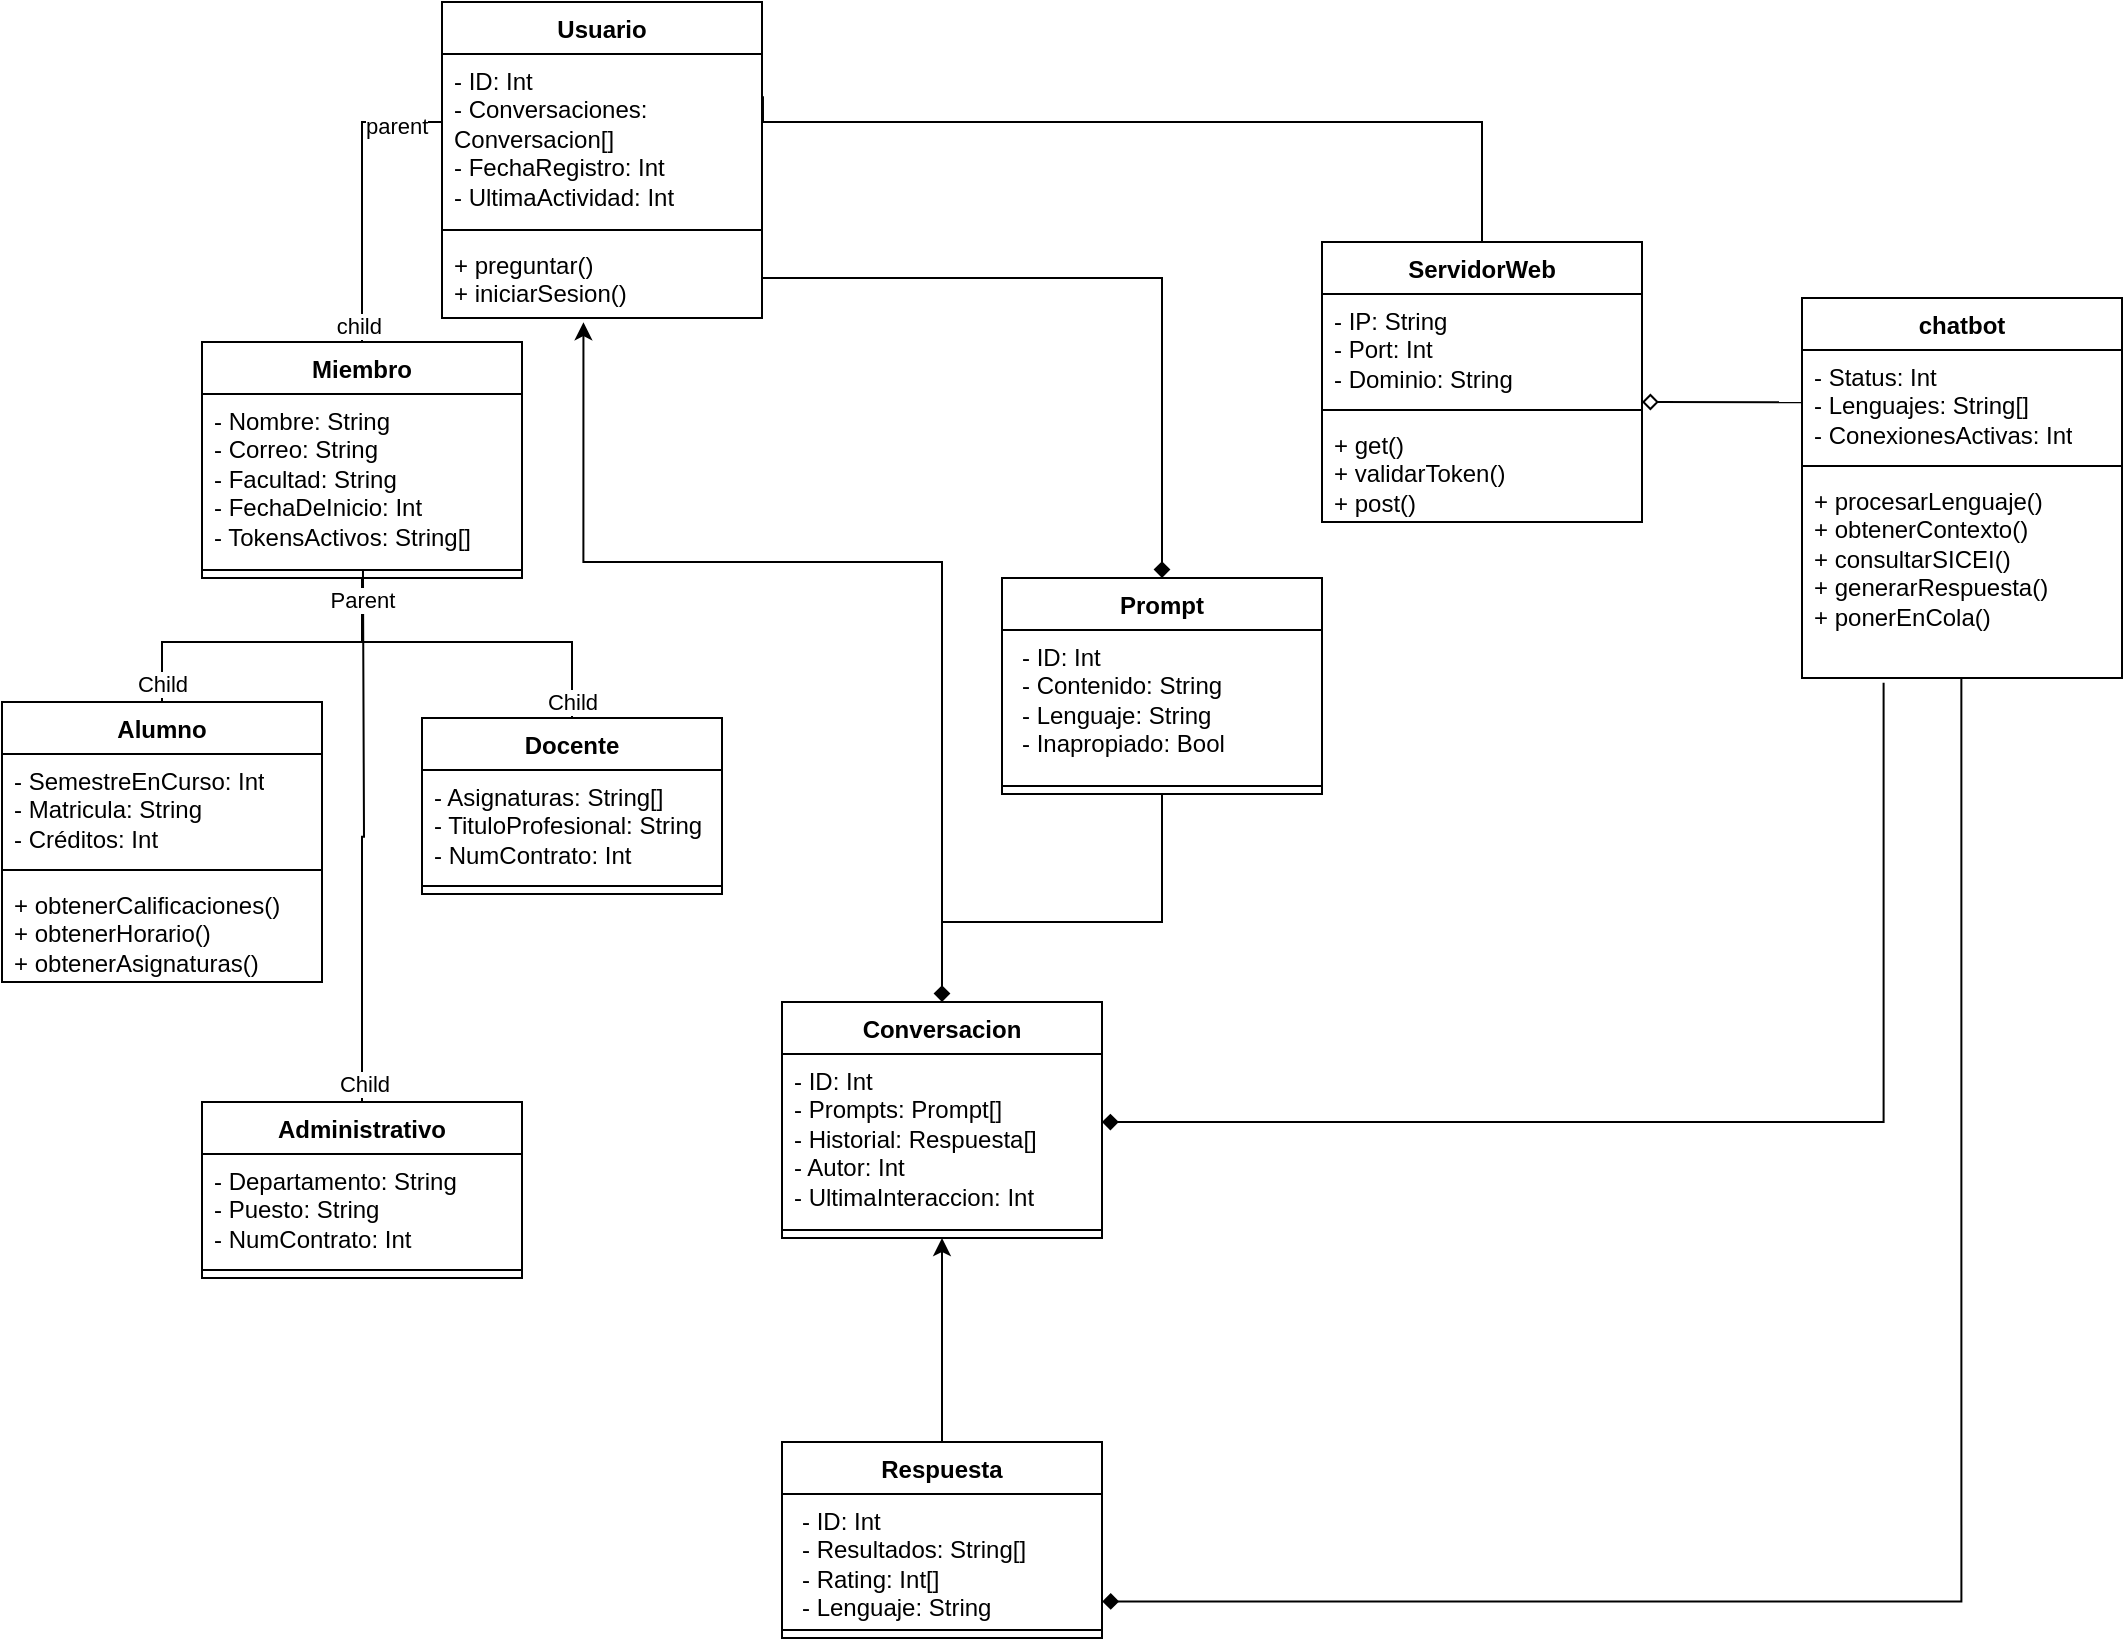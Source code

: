 <mxfile version="24.7.17">
  <diagram name="Page-1" id="NrVOWqTqC9JflpnS6QLW">
    <mxGraphModel dx="1593" dy="929" grid="1" gridSize="10" guides="1" tooltips="1" connect="1" arrows="1" fold="1" page="1" pageScale="1" pageWidth="1100" pageHeight="850" math="0" shadow="0">
      <root>
        <mxCell id="0" />
        <mxCell id="1" parent="0" />
        <mxCell id="qGWCjoWgSx9h2fH8xWv7-16" style="edgeStyle=orthogonalEdgeStyle;rounded=0;orthogonalLoop=1;jettySize=auto;html=1;entryX=0.5;entryY=1;entryDx=0;entryDy=0;strokeColor=default;curved=0;startArrow=none;startFill=0;endArrow=none;endFill=0;" parent="1" source="RIgYpcFcjzrUZQ1iKc-5-1" target="RIgYpcFcjzrUZQ1iKc-5-26" edge="1">
          <mxGeometry relative="1" as="geometry">
            <Array as="points">
              <mxPoint x="100" y="330" />
              <mxPoint x="200" y="330" />
            </Array>
          </mxGeometry>
        </mxCell>
        <mxCell id="qGWCjoWgSx9h2fH8xWv7-22" value="Child" style="edgeLabel;html=1;align=center;verticalAlign=middle;resizable=0;points=[];" parent="qGWCjoWgSx9h2fH8xWv7-16" vertex="1" connectable="0">
          <mxGeometry x="-0.889" relative="1" as="geometry">
            <mxPoint as="offset" />
          </mxGeometry>
        </mxCell>
        <mxCell id="RIgYpcFcjzrUZQ1iKc-5-1" value="Alumno" style="swimlane;fontStyle=1;align=center;verticalAlign=top;childLayout=stackLayout;horizontal=1;startSize=26;horizontalStack=0;resizeParent=1;resizeParentMax=0;resizeLast=0;collapsible=1;marginBottom=0;whiteSpace=wrap;html=1;strokeColor=default;fillColor=none;" parent="1" vertex="1">
          <mxGeometry x="20" y="360" width="160" height="140" as="geometry">
            <mxRectangle x="120" y="60" width="80" height="30" as="alternateBounds" />
          </mxGeometry>
        </mxCell>
        <mxCell id="RIgYpcFcjzrUZQ1iKc-5-2" value="&lt;div&gt;- SemestreEnCurso: Int&lt;br&gt;&lt;/div&gt;&lt;div&gt;- Matricula: String&lt;br&gt;&lt;/div&gt;&lt;div&gt;&lt;span style=&quot;background-color: initial;&quot;&gt;- Créditos: Int&lt;/span&gt;&lt;/div&gt;" style="text;strokeColor=none;fillColor=none;align=left;verticalAlign=top;spacingLeft=4;spacingRight=4;overflow=hidden;rotatable=0;points=[[0,0.5],[1,0.5]];portConstraint=eastwest;whiteSpace=wrap;html=1;" parent="RIgYpcFcjzrUZQ1iKc-5-1" vertex="1">
          <mxGeometry y="26" width="160" height="54" as="geometry" />
        </mxCell>
        <mxCell id="RIgYpcFcjzrUZQ1iKc-5-3" value="" style="line;strokeWidth=1;fillColor=none;align=left;verticalAlign=middle;spacingTop=-1;spacingLeft=3;spacingRight=3;rotatable=0;labelPosition=right;points=[];portConstraint=eastwest;strokeColor=inherit;" parent="RIgYpcFcjzrUZQ1iKc-5-1" vertex="1">
          <mxGeometry y="80" width="160" height="8" as="geometry" />
        </mxCell>
        <mxCell id="RIgYpcFcjzrUZQ1iKc-5-4" value="&lt;div&gt;+ obtenerCalificaciones()&lt;/div&gt;&lt;div&gt;+ obtenerHorario()&lt;/div&gt;&lt;div&gt;+ obtenerAsignaturas()&lt;br&gt;&lt;div align=&quot;left&quot;&gt;&lt;br&gt;&lt;/div&gt;&lt;/div&gt;" style="text;strokeColor=none;fillColor=none;align=left;verticalAlign=top;spacingLeft=4;spacingRight=4;overflow=hidden;rotatable=0;points=[[0,0.5],[1,0.5]];portConstraint=eastwest;whiteSpace=wrap;html=1;" parent="RIgYpcFcjzrUZQ1iKc-5-1" vertex="1">
          <mxGeometry y="88" width="160" height="52" as="geometry" />
        </mxCell>
        <mxCell id="u4psON2bTHLyP1C6kx5t-7" style="edgeStyle=orthogonalEdgeStyle;rounded=0;orthogonalLoop=1;jettySize=auto;html=1;startArrow=none;startFill=0;endArrow=diamond;endFill=1;exitX=0.255;exitY=1.023;exitDx=0;exitDy=0;entryX=1;entryY=0.405;entryDx=0;entryDy=0;entryPerimeter=0;exitPerimeter=0;" parent="1" source="RIgYpcFcjzrUZQ1iKc-5-25" target="u4psON2bTHLyP1C6kx5t-20" edge="1">
          <mxGeometry relative="1" as="geometry">
            <mxPoint x="730" y="390" as="targetPoint" />
            <Array as="points">
              <mxPoint x="961" y="570" />
            </Array>
          </mxGeometry>
        </mxCell>
        <mxCell id="RIgYpcFcjzrUZQ1iKc-5-22" value="chatbot" style="swimlane;fontStyle=1;align=center;verticalAlign=top;childLayout=stackLayout;horizontal=1;startSize=26;horizontalStack=0;resizeParent=1;resizeParentMax=0;resizeLast=0;collapsible=1;marginBottom=0;whiteSpace=wrap;html=1;" parent="1" vertex="1">
          <mxGeometry x="920" y="158" width="160" height="190" as="geometry" />
        </mxCell>
        <mxCell id="RIgYpcFcjzrUZQ1iKc-5-23" value="&lt;div&gt;- Status: Int&lt;br&gt;&lt;/div&gt;&lt;div&gt;- Lenguajes: String[]&lt;/div&gt;&lt;div&gt;- ConexionesActivas: Int&lt;/div&gt;" style="text;strokeColor=none;fillColor=none;align=left;verticalAlign=top;spacingLeft=4;spacingRight=4;overflow=hidden;rotatable=0;points=[[0,0.5],[1,0.5]];portConstraint=eastwest;whiteSpace=wrap;html=1;" parent="RIgYpcFcjzrUZQ1iKc-5-22" vertex="1">
          <mxGeometry y="26" width="160" height="54" as="geometry" />
        </mxCell>
        <mxCell id="RIgYpcFcjzrUZQ1iKc-5-24" value="" style="line;strokeWidth=1;fillColor=none;align=left;verticalAlign=middle;spacingTop=-1;spacingLeft=3;spacingRight=3;rotatable=0;labelPosition=right;points=[];portConstraint=eastwest;strokeColor=inherit;" parent="RIgYpcFcjzrUZQ1iKc-5-22" vertex="1">
          <mxGeometry y="80" width="160" height="8" as="geometry" />
        </mxCell>
        <mxCell id="RIgYpcFcjzrUZQ1iKc-5-25" value="&lt;div&gt;+ procesarLenguaje()&lt;/div&gt;&lt;div&gt;+ obtenerContexto()&lt;/div&gt;&lt;div&gt;+ consultarSICEI()&lt;br&gt;&lt;/div&gt;&lt;div&gt;+ generarRespuesta()&lt;/div&gt;&lt;div&gt;&lt;span style=&quot;background-color: initial;&quot;&gt;+ ponerEnCola()&lt;/span&gt;&lt;/div&gt;" style="text;strokeColor=none;fillColor=none;align=left;verticalAlign=top;spacingLeft=4;spacingRight=4;overflow=hidden;rotatable=0;points=[[0,0.5],[1,0.5]];portConstraint=eastwest;whiteSpace=wrap;html=1;" parent="RIgYpcFcjzrUZQ1iKc-5-22" vertex="1">
          <mxGeometry y="88" width="160" height="102" as="geometry" />
        </mxCell>
        <mxCell id="RIgYpcFcjzrUZQ1iKc-5-26" value="Miembro" style="swimlane;fontStyle=1;align=center;verticalAlign=top;childLayout=stackLayout;horizontal=1;startSize=26;horizontalStack=0;resizeParent=1;resizeParentMax=0;resizeLast=0;collapsible=1;marginBottom=0;whiteSpace=wrap;html=1;" parent="1" vertex="1">
          <mxGeometry x="120" y="180" width="160" height="118" as="geometry" />
        </mxCell>
        <mxCell id="RIgYpcFcjzrUZQ1iKc-5-27" value="&lt;div&gt;- Nombre: String&lt;br&gt;&lt;/div&gt;&lt;div&gt;&lt;div&gt;- Correo: String&lt;/div&gt;&lt;/div&gt;&lt;div&gt;- Facultad: String&lt;/div&gt;&lt;div&gt;- FechaDeInicio: Int&lt;/div&gt;&lt;div&gt;- TokensActivos: String[]&lt;/div&gt;" style="text;strokeColor=none;fillColor=none;align=left;verticalAlign=top;spacingLeft=4;spacingRight=4;overflow=hidden;rotatable=0;points=[[0,0.5],[1,0.5]];portConstraint=eastwest;whiteSpace=wrap;html=1;" parent="RIgYpcFcjzrUZQ1iKc-5-26" vertex="1">
          <mxGeometry y="26" width="160" height="84" as="geometry" />
        </mxCell>
        <mxCell id="RIgYpcFcjzrUZQ1iKc-5-28" value="" style="line;strokeWidth=1;fillColor=none;align=left;verticalAlign=middle;spacingTop=-1;spacingLeft=3;spacingRight=3;rotatable=0;labelPosition=right;points=[];portConstraint=eastwest;strokeColor=inherit;" parent="RIgYpcFcjzrUZQ1iKc-5-26" vertex="1">
          <mxGeometry y="110" width="160" height="8" as="geometry" />
        </mxCell>
        <mxCell id="RIgYpcFcjzrUZQ1iKc-5-30" value="Usuario" style="swimlane;fontStyle=1;align=center;verticalAlign=top;childLayout=stackLayout;horizontal=1;startSize=26;horizontalStack=0;resizeParent=1;resizeParentMax=0;resizeLast=0;collapsible=1;marginBottom=0;whiteSpace=wrap;html=1;" parent="1" vertex="1">
          <mxGeometry x="240" y="10" width="160" height="158" as="geometry" />
        </mxCell>
        <mxCell id="RIgYpcFcjzrUZQ1iKc-5-31" value="&lt;div&gt;&lt;span style=&quot;background-color: initial;&quot;&gt;- ID: Int&lt;/span&gt;&lt;/div&gt;&lt;div&gt;&lt;span style=&quot;background-color: initial;&quot;&gt;- Conversaciones: Conversacion[]&lt;/span&gt;&lt;br&gt;&lt;/div&gt;&lt;div&gt;- FechaRegistro: Int&lt;/div&gt;&lt;div&gt;- UltimaActividad: Int&lt;/div&gt;" style="text;strokeColor=none;fillColor=none;align=left;verticalAlign=top;spacingLeft=4;spacingRight=4;overflow=hidden;rotatable=0;points=[[0,0.5],[1,0.5]];portConstraint=eastwest;whiteSpace=wrap;html=1;" parent="RIgYpcFcjzrUZQ1iKc-5-30" vertex="1">
          <mxGeometry y="26" width="160" height="84" as="geometry" />
        </mxCell>
        <mxCell id="RIgYpcFcjzrUZQ1iKc-5-32" value="" style="line;strokeWidth=1;fillColor=none;align=left;verticalAlign=middle;spacingTop=-1;spacingLeft=3;spacingRight=3;rotatable=0;labelPosition=right;points=[];portConstraint=eastwest;strokeColor=inherit;" parent="RIgYpcFcjzrUZQ1iKc-5-30" vertex="1">
          <mxGeometry y="110" width="160" height="8" as="geometry" />
        </mxCell>
        <mxCell id="RIgYpcFcjzrUZQ1iKc-5-66" value="" style="endArrow=none;html=1;edgeStyle=orthogonalEdgeStyle;rounded=0;entryX=0.5;entryY=0;entryDx=0;entryDy=0;" parent="RIgYpcFcjzrUZQ1iKc-5-30" target="RIgYpcFcjzrUZQ1iKc-5-26" edge="1">
          <mxGeometry relative="1" as="geometry">
            <mxPoint y="60" as="sourcePoint" />
            <mxPoint x="160" y="60" as="targetPoint" />
            <Array as="points">
              <mxPoint x="-40" y="60" />
            </Array>
          </mxGeometry>
        </mxCell>
        <mxCell id="RIgYpcFcjzrUZQ1iKc-5-67" value="parent" style="edgeLabel;resizable=0;html=1;align=left;verticalAlign=bottom;" parent="RIgYpcFcjzrUZQ1iKc-5-66" connectable="0" vertex="1">
          <mxGeometry x="-1" relative="1" as="geometry">
            <mxPoint x="-40" y="10" as="offset" />
          </mxGeometry>
        </mxCell>
        <mxCell id="RIgYpcFcjzrUZQ1iKc-5-68" value="child" style="edgeLabel;resizable=0;html=1;align=right;verticalAlign=bottom;" parent="RIgYpcFcjzrUZQ1iKc-5-66" connectable="0" vertex="1">
          <mxGeometry x="1" relative="1" as="geometry">
            <mxPoint x="10" as="offset" />
          </mxGeometry>
        </mxCell>
        <mxCell id="RIgYpcFcjzrUZQ1iKc-5-33" value="&lt;div&gt;+ preguntar()&lt;/div&gt;&lt;div&gt;+ iniciarSesion()&lt;br&gt;&lt;/div&gt;" style="text;strokeColor=none;fillColor=none;align=left;verticalAlign=top;spacingLeft=4;spacingRight=4;overflow=hidden;rotatable=0;points=[[0,0.5],[1,0.5]];portConstraint=eastwest;whiteSpace=wrap;html=1;" parent="RIgYpcFcjzrUZQ1iKc-5-30" vertex="1">
          <mxGeometry y="118" width="160" height="40" as="geometry" />
        </mxCell>
        <mxCell id="RIgYpcFcjzrUZQ1iKc-5-49" value="Administrativo" style="swimlane;fontStyle=1;align=center;verticalAlign=top;childLayout=stackLayout;horizontal=1;startSize=26;horizontalStack=0;resizeParent=1;resizeParentMax=0;resizeLast=0;collapsible=1;marginBottom=0;whiteSpace=wrap;html=1;" parent="1" vertex="1">
          <mxGeometry x="120" y="560" width="160" height="88" as="geometry">
            <mxRectangle x="120" y="560" width="120" height="30" as="alternateBounds" />
          </mxGeometry>
        </mxCell>
        <mxCell id="RIgYpcFcjzrUZQ1iKc-5-50" value="&lt;div&gt;- Departamento: String&lt;br&gt;&lt;/div&gt;&lt;div&gt;- Puesto: String&lt;/div&gt;&lt;div&gt;- NumContrato: Int&lt;br&gt;&lt;/div&gt;" style="text;strokeColor=none;fillColor=none;align=left;verticalAlign=top;spacingLeft=4;spacingRight=4;overflow=hidden;rotatable=0;points=[[0,0.5],[1,0.5]];portConstraint=eastwest;whiteSpace=wrap;html=1;" parent="RIgYpcFcjzrUZQ1iKc-5-49" vertex="1">
          <mxGeometry y="26" width="160" height="54" as="geometry" />
        </mxCell>
        <mxCell id="RIgYpcFcjzrUZQ1iKc-5-51" value="" style="line;strokeWidth=1;fillColor=none;align=left;verticalAlign=middle;spacingTop=-1;spacingLeft=3;spacingRight=3;rotatable=0;labelPosition=right;points=[];portConstraint=eastwest;strokeColor=inherit;" parent="RIgYpcFcjzrUZQ1iKc-5-49" vertex="1">
          <mxGeometry y="80" width="160" height="8" as="geometry" />
        </mxCell>
        <mxCell id="qGWCjoWgSx9h2fH8xWv7-17" style="edgeStyle=orthogonalEdgeStyle;rounded=0;orthogonalLoop=1;jettySize=auto;html=1;entryX=0.5;entryY=1;entryDx=0;entryDy=0;endArrow=none;endFill=0;" parent="1" source="RIgYpcFcjzrUZQ1iKc-5-55" target="RIgYpcFcjzrUZQ1iKc-5-26" edge="1">
          <mxGeometry relative="1" as="geometry">
            <Array as="points">
              <mxPoint x="305" y="330" />
              <mxPoint x="200" y="330" />
            </Array>
          </mxGeometry>
        </mxCell>
        <mxCell id="qGWCjoWgSx9h2fH8xWv7-21" value="Child" style="edgeLabel;html=1;align=center;verticalAlign=middle;resizable=0;points=[];" parent="qGWCjoWgSx9h2fH8xWv7-17" vertex="1" connectable="0">
          <mxGeometry x="-0.903" relative="1" as="geometry">
            <mxPoint as="offset" />
          </mxGeometry>
        </mxCell>
        <mxCell id="RIgYpcFcjzrUZQ1iKc-5-55" value="Docente" style="swimlane;fontStyle=1;align=center;verticalAlign=top;childLayout=stackLayout;horizontal=1;startSize=26;horizontalStack=0;resizeParent=1;resizeParentMax=0;resizeLast=0;collapsible=1;marginBottom=0;whiteSpace=wrap;html=1;" parent="1" vertex="1">
          <mxGeometry x="230" y="368" width="150" height="88" as="geometry" />
        </mxCell>
        <mxCell id="RIgYpcFcjzrUZQ1iKc-5-56" value="&lt;div&gt;- Asignaturas: String[]&lt;br&gt;&lt;/div&gt;&lt;div&gt;- TituloProfesional: String&lt;/div&gt;&lt;div&gt;- NumContrato: Int&lt;br&gt;&lt;/div&gt;" style="text;strokeColor=none;fillColor=none;align=left;verticalAlign=top;spacingLeft=4;spacingRight=4;overflow=hidden;rotatable=0;points=[[0,0.5],[1,0.5]];portConstraint=eastwest;whiteSpace=wrap;html=1;" parent="RIgYpcFcjzrUZQ1iKc-5-55" vertex="1">
          <mxGeometry y="26" width="150" height="54" as="geometry" />
        </mxCell>
        <mxCell id="RIgYpcFcjzrUZQ1iKc-5-57" value="" style="line;strokeWidth=1;fillColor=none;align=left;verticalAlign=middle;spacingTop=-1;spacingLeft=3;spacingRight=3;rotatable=0;labelPosition=right;points=[];portConstraint=eastwest;strokeColor=inherit;" parent="RIgYpcFcjzrUZQ1iKc-5-55" vertex="1">
          <mxGeometry y="80" width="150" height="8" as="geometry" />
        </mxCell>
        <mxCell id="qGWCjoWgSx9h2fH8xWv7-19" style="edgeStyle=orthogonalEdgeStyle;rounded=0;orthogonalLoop=1;jettySize=auto;html=1;entryX=0.503;entryY=0.992;entryDx=0;entryDy=0;entryPerimeter=0;endArrow=none;endFill=0;" parent="1" source="RIgYpcFcjzrUZQ1iKc-5-49" edge="1">
          <mxGeometry relative="1" as="geometry">
            <mxPoint x="200.48" y="293.792" as="targetPoint" />
            <Array as="points" />
          </mxGeometry>
        </mxCell>
        <mxCell id="qGWCjoWgSx9h2fH8xWv7-20" value="Parent" style="edgeLabel;html=1;align=center;verticalAlign=middle;resizable=0;points=[];" parent="qGWCjoWgSx9h2fH8xWv7-19" vertex="1" connectable="0">
          <mxGeometry x="0.89" y="1" relative="1" as="geometry">
            <mxPoint as="offset" />
          </mxGeometry>
        </mxCell>
        <mxCell id="qGWCjoWgSx9h2fH8xWv7-23" value="Child" style="edgeLabel;html=1;align=center;verticalAlign=middle;resizable=0;points=[];" parent="qGWCjoWgSx9h2fH8xWv7-19" vertex="1" connectable="0">
          <mxGeometry x="-0.933" y="-1" relative="1" as="geometry">
            <mxPoint as="offset" />
          </mxGeometry>
        </mxCell>
        <mxCell id="qGWCjoWgSx9h2fH8xWv7-26" value="ServidorWeb" style="swimlane;fontStyle=1;align=center;verticalAlign=top;childLayout=stackLayout;horizontal=1;startSize=26;horizontalStack=0;resizeParent=1;resizeParentMax=0;resizeLast=0;collapsible=1;marginBottom=0;whiteSpace=wrap;html=1;" parent="1" vertex="1">
          <mxGeometry x="680" y="130" width="160" height="140" as="geometry" />
        </mxCell>
        <mxCell id="qGWCjoWgSx9h2fH8xWv7-27" value="&lt;div&gt;- IP: String&lt;/div&gt;&lt;div&gt;- Port: Int&lt;/div&gt;&lt;div&gt;- Dominio: String&lt;br&gt;&lt;/div&gt;" style="text;strokeColor=none;fillColor=none;align=left;verticalAlign=top;spacingLeft=4;spacingRight=4;overflow=hidden;rotatable=0;points=[[0,0.5],[1,0.5]];portConstraint=eastwest;whiteSpace=wrap;html=1;" parent="qGWCjoWgSx9h2fH8xWv7-26" vertex="1">
          <mxGeometry y="26" width="160" height="54" as="geometry" />
        </mxCell>
        <mxCell id="qGWCjoWgSx9h2fH8xWv7-28" value="" style="line;strokeWidth=1;fillColor=none;align=left;verticalAlign=middle;spacingTop=-1;spacingLeft=3;spacingRight=3;rotatable=0;labelPosition=right;points=[];portConstraint=eastwest;strokeColor=inherit;" parent="qGWCjoWgSx9h2fH8xWv7-26" vertex="1">
          <mxGeometry y="80" width="160" height="8" as="geometry" />
        </mxCell>
        <mxCell id="qGWCjoWgSx9h2fH8xWv7-29" value="&lt;div&gt;+ get()&lt;/div&gt;&lt;div&gt;+ validarToken()&lt;/div&gt;&lt;div&gt;+ post()&lt;/div&gt;" style="text;strokeColor=none;fillColor=none;align=left;verticalAlign=top;spacingLeft=4;spacingRight=4;overflow=hidden;rotatable=0;points=[[0,0.5],[1,0.5]];portConstraint=eastwest;whiteSpace=wrap;html=1;" parent="qGWCjoWgSx9h2fH8xWv7-26" vertex="1">
          <mxGeometry y="88" width="160" height="52" as="geometry" />
        </mxCell>
        <mxCell id="u4psON2bTHLyP1C6kx5t-10" style="edgeStyle=orthogonalEdgeStyle;rounded=0;orthogonalLoop=1;jettySize=auto;html=1;exitX=0.5;exitY=0;exitDx=0;exitDy=0;entryX=0.5;entryY=1;entryDx=0;entryDy=0;" parent="1" source="u4psON2bTHLyP1C6kx5t-23" target="u4psON2bTHLyP1C6kx5t-19" edge="1">
          <mxGeometry relative="1" as="geometry">
            <mxPoint x="640" y="510" as="sourcePoint" />
            <mxPoint x="640" y="430" as="targetPoint" />
            <Array as="points" />
          </mxGeometry>
        </mxCell>
        <mxCell id="u4psON2bTHLyP1C6kx5t-9" style="edgeStyle=orthogonalEdgeStyle;rounded=0;orthogonalLoop=1;jettySize=auto;html=1;entryX=0.5;entryY=0;entryDx=0;entryDy=0;endArrow=diamond;endFill=1;exitX=0.5;exitY=1;exitDx=0;exitDy=0;" parent="1" source="u4psON2bTHLyP1C6kx5t-15" target="u4psON2bTHLyP1C6kx5t-19" edge="1">
          <mxGeometry relative="1" as="geometry">
            <mxPoint x="640" y="320" as="targetPoint" />
            <Array as="points">
              <mxPoint x="600" y="470" />
              <mxPoint x="490" y="470" />
            </Array>
          </mxGeometry>
        </mxCell>
        <mxCell id="50XI0KRyWgF4t9YeX25U-4" style="edgeStyle=orthogonalEdgeStyle;rounded=0;orthogonalLoop=1;jettySize=auto;html=1;entryX=0.5;entryY=0;entryDx=0;entryDy=0;endArrow=diamond;endFill=1;exitX=1;exitY=0.5;exitDx=0;exitDy=0;" parent="1" source="RIgYpcFcjzrUZQ1iKc-5-33" target="u4psON2bTHLyP1C6kx5t-15" edge="1">
          <mxGeometry relative="1" as="geometry">
            <mxPoint x="570.0" y="228" as="targetPoint" />
            <Array as="points">
              <mxPoint x="600" y="148" />
            </Array>
            <mxPoint x="400" y="151" as="sourcePoint" />
          </mxGeometry>
        </mxCell>
        <mxCell id="50XI0KRyWgF4t9YeX25U-13" style="edgeStyle=orthogonalEdgeStyle;rounded=0;orthogonalLoop=1;jettySize=auto;html=1;entryX=0.5;entryY=0;entryDx=0;entryDy=0;endArrow=none;endFill=0;exitX=1.003;exitY=0.252;exitDx=0;exitDy=0;exitPerimeter=0;" parent="1" source="RIgYpcFcjzrUZQ1iKc-5-31" target="qGWCjoWgSx9h2fH8xWv7-26" edge="1">
          <mxGeometry relative="1" as="geometry">
            <Array as="points">
              <mxPoint x="760" y="70" />
            </Array>
          </mxGeometry>
        </mxCell>
        <mxCell id="u4psON2bTHLyP1C6kx5t-3" style="edgeStyle=orthogonalEdgeStyle;rounded=0;orthogonalLoop=1;jettySize=auto;html=1;startArrow=none;startFill=0;endArrow=diamond;endFill=1;exitX=0.498;exitY=1.001;exitDx=0;exitDy=0;exitPerimeter=0;entryX=1.001;entryY=0.839;entryDx=0;entryDy=0;entryPerimeter=0;" parent="1" source="RIgYpcFcjzrUZQ1iKc-5-25" target="u4psON2bTHLyP1C6kx5t-24" edge="1">
          <mxGeometry relative="1" as="geometry">
            <mxPoint x="720" y="555.0" as="targetPoint" />
            <Array as="points">
              <mxPoint x="1000" y="810" />
            </Array>
          </mxGeometry>
        </mxCell>
        <mxCell id="u4psON2bTHLyP1C6kx5t-8" style="edgeStyle=orthogonalEdgeStyle;rounded=0;orthogonalLoop=1;jettySize=auto;html=1;entryX=0;entryY=0.483;entryDx=0;entryDy=0;endArrow=none;endFill=0;startArrow=diamond;startFill=0;entryPerimeter=0;" parent="1" target="RIgYpcFcjzrUZQ1iKc-5-23" edge="1">
          <mxGeometry relative="1" as="geometry">
            <mxPoint x="840" y="210" as="sourcePoint" />
            <Array as="points">
              <mxPoint x="920" y="210" />
            </Array>
          </mxGeometry>
        </mxCell>
        <mxCell id="u4psON2bTHLyP1C6kx5t-15" value="Prompt" style="swimlane;fontStyle=1;align=center;verticalAlign=top;childLayout=stackLayout;horizontal=1;startSize=26;horizontalStack=0;resizeParent=1;resizeParentMax=0;resizeLast=0;collapsible=1;marginBottom=0;whiteSpace=wrap;html=1;" parent="1" vertex="1">
          <mxGeometry x="520" y="298" width="160" height="108" as="geometry" />
        </mxCell>
        <mxCell id="u4psON2bTHLyP1C6kx5t-16" value="&lt;p style=&quot;margin: 0px 0px 0px 4px;&quot;&gt;&lt;span style=&quot;background-color: initial;&quot;&gt;- ID: Int&lt;/span&gt;&lt;/p&gt;&lt;p style=&quot;margin: 0px 0px 0px 4px;&quot;&gt;&lt;span style=&quot;background-color: initial;&quot;&gt;- Contenido: String&lt;/span&gt;&lt;br&gt;&lt;/p&gt;&lt;p style=&quot;margin: 0px 0px 0px 4px;&quot;&gt;- Lenguaje: String&lt;/p&gt;&lt;p style=&quot;margin: 0px 0px 0px 4px;&quot;&gt;- Inapropiado: Bool&lt;/p&gt;" style="text;strokeColor=none;fillColor=none;align=left;verticalAlign=top;spacingLeft=4;spacingRight=4;overflow=hidden;rotatable=0;points=[[0,0.5],[1,0.5]];portConstraint=eastwest;whiteSpace=wrap;html=1;" parent="u4psON2bTHLyP1C6kx5t-15" vertex="1">
          <mxGeometry y="26" width="160" height="74" as="geometry" />
        </mxCell>
        <mxCell id="u4psON2bTHLyP1C6kx5t-17" value="" style="line;strokeWidth=1;fillColor=none;align=left;verticalAlign=middle;spacingTop=-1;spacingLeft=3;spacingRight=3;rotatable=0;labelPosition=right;points=[];portConstraint=eastwest;strokeColor=inherit;" parent="u4psON2bTHLyP1C6kx5t-15" vertex="1">
          <mxGeometry y="100" width="160" height="8" as="geometry" />
        </mxCell>
        <mxCell id="u4psON2bTHLyP1C6kx5t-19" value="Conversacion" style="swimlane;fontStyle=1;align=center;verticalAlign=top;childLayout=stackLayout;horizontal=1;startSize=26;horizontalStack=0;resizeParent=1;resizeParentMax=0;resizeLast=0;collapsible=1;marginBottom=0;whiteSpace=wrap;html=1;" parent="1" vertex="1">
          <mxGeometry x="410" y="510" width="160" height="118" as="geometry" />
        </mxCell>
        <mxCell id="u4psON2bTHLyP1C6kx5t-20" value="&lt;div&gt;- ID: Int&lt;br&gt;&lt;/div&gt;&lt;div&gt;- Prompts: Prompt[]&lt;br&gt;&lt;/div&gt;&lt;div&gt;- Historial: Respuesta[]&lt;/div&gt;&lt;div&gt;- Autor: Int&lt;/div&gt;&lt;div&gt;- UltimaInteraccion: Int&lt;/div&gt;" style="text;strokeColor=none;fillColor=none;align=left;verticalAlign=top;spacingLeft=4;spacingRight=4;overflow=hidden;rotatable=0;points=[[0,0.5],[1,0.5]];portConstraint=eastwest;whiteSpace=wrap;html=1;" parent="u4psON2bTHLyP1C6kx5t-19" vertex="1">
          <mxGeometry y="26" width="160" height="84" as="geometry" />
        </mxCell>
        <mxCell id="u4psON2bTHLyP1C6kx5t-21" value="" style="line;strokeWidth=1;fillColor=none;align=left;verticalAlign=middle;spacingTop=-1;spacingLeft=3;spacingRight=3;rotatable=0;labelPosition=right;points=[];portConstraint=eastwest;strokeColor=inherit;" parent="u4psON2bTHLyP1C6kx5t-19" vertex="1">
          <mxGeometry y="110" width="160" height="8" as="geometry" />
        </mxCell>
        <mxCell id="u4psON2bTHLyP1C6kx5t-23" value="Respuesta" style="swimlane;fontStyle=1;align=center;verticalAlign=top;childLayout=stackLayout;horizontal=1;startSize=26;horizontalStack=0;resizeParent=1;resizeParentMax=0;resizeLast=0;collapsible=1;marginBottom=0;whiteSpace=wrap;html=1;" parent="1" vertex="1">
          <mxGeometry x="410" y="730" width="160" height="98" as="geometry" />
        </mxCell>
        <mxCell id="u4psON2bTHLyP1C6kx5t-24" value="&lt;p style=&quot;margin: 0px 0px 0px 4px;&quot;&gt;- ID: Int&lt;/p&gt;&lt;p style=&quot;margin: 0px 0px 0px 4px;&quot;&gt;- Resultados: String[]&lt;/p&gt;&lt;p style=&quot;margin: 0px 0px 0px 4px;&quot;&gt;- Rating: Int[]&lt;br&gt;&lt;/p&gt;&lt;p style=&quot;margin: 0px 0px 0px 4px;&quot;&gt;- Lenguaje: String&lt;/p&gt;" style="text;strokeColor=none;fillColor=none;align=left;verticalAlign=top;spacingLeft=4;spacingRight=4;overflow=hidden;rotatable=0;points=[[0,0.5],[1,0.5]];portConstraint=eastwest;whiteSpace=wrap;html=1;" parent="u4psON2bTHLyP1C6kx5t-23" vertex="1">
          <mxGeometry y="26" width="160" height="64" as="geometry" />
        </mxCell>
        <mxCell id="u4psON2bTHLyP1C6kx5t-25" value="" style="line;strokeWidth=1;fillColor=none;align=left;verticalAlign=middle;spacingTop=-1;spacingLeft=3;spacingRight=3;rotatable=0;labelPosition=right;points=[];portConstraint=eastwest;strokeColor=inherit;" parent="u4psON2bTHLyP1C6kx5t-23" vertex="1">
          <mxGeometry y="90" width="160" height="8" as="geometry" />
        </mxCell>
        <mxCell id="JPoULL_wQjUsj1a-aHsw-1" style="edgeStyle=orthogonalEdgeStyle;rounded=0;orthogonalLoop=1;jettySize=auto;html=1;entryX=0.442;entryY=1.053;entryDx=0;entryDy=0;entryPerimeter=0;" edge="1" parent="1" source="u4psON2bTHLyP1C6kx5t-19" target="RIgYpcFcjzrUZQ1iKc-5-33">
          <mxGeometry relative="1" as="geometry">
            <Array as="points">
              <mxPoint x="490" y="290" />
              <mxPoint x="311" y="290" />
            </Array>
          </mxGeometry>
        </mxCell>
      </root>
    </mxGraphModel>
  </diagram>
</mxfile>
